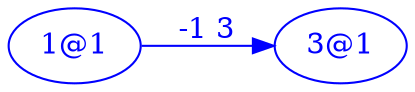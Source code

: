 digraph ImplicationGraph {

  rankdir=LR;
  margin=0;

  node [color=blue, fontcolor=blue]
  edge [color=blue, fontcolor=blue]

  n1 [label="1@1"];
  n2 [label="3@1"];

  n1 -> n2 [label="-1 3"];

}